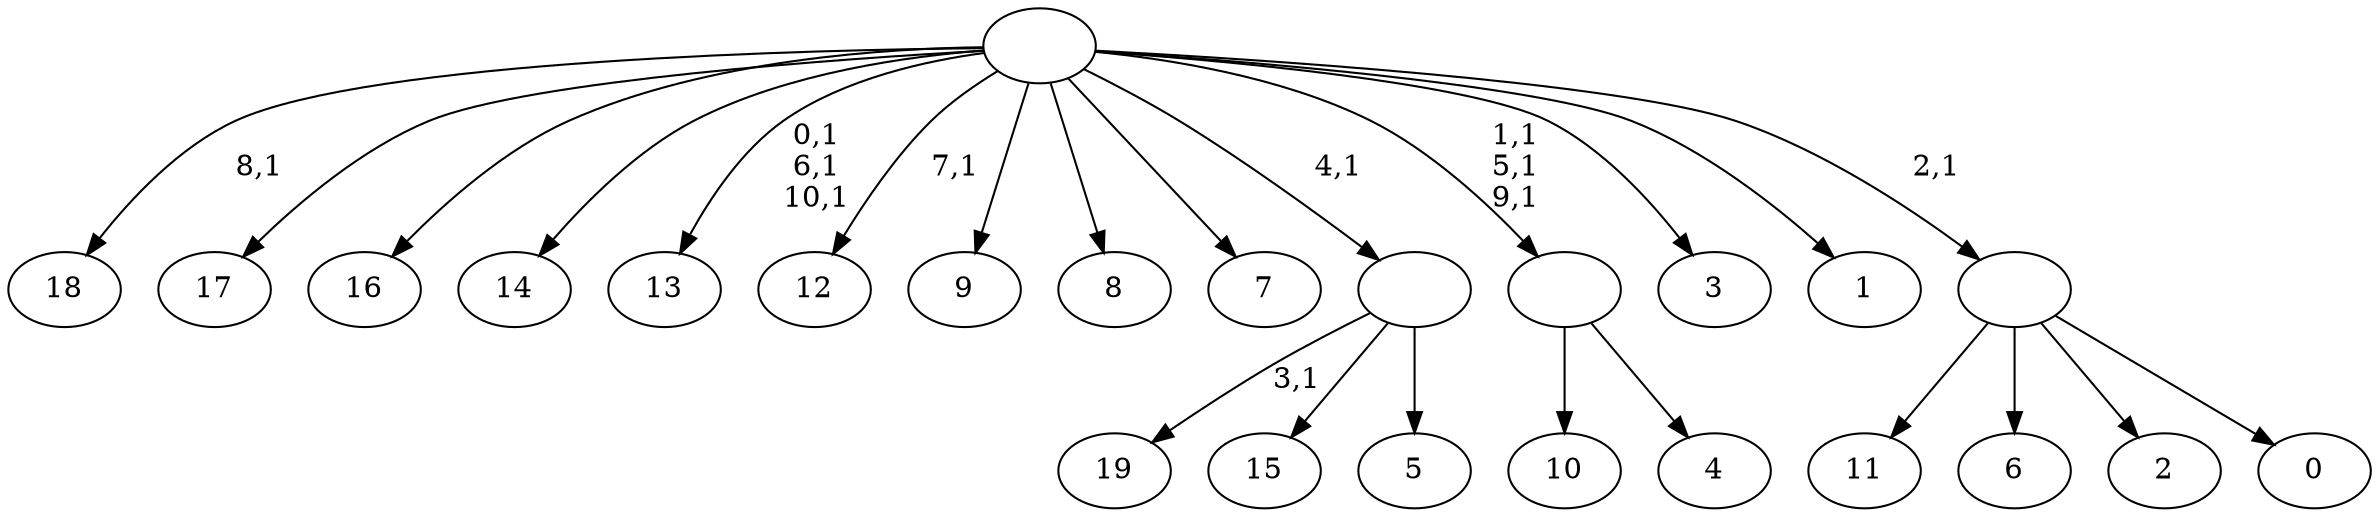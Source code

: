 digraph T {
	31 [label="19"]
	29 [label="18"]
	27 [label="17"]
	26 [label="16"]
	25 [label="15"]
	24 [label="14"]
	23 [label="13"]
	19 [label="12"]
	17 [label="11"]
	16 [label="10"]
	15 [label="9"]
	14 [label="8"]
	13 [label="7"]
	12 [label="6"]
	11 [label="5"]
	10 [label=""]
	9 [label="4"]
	8 [label=""]
	5 [label="3"]
	4 [label="2"]
	3 [label="1"]
	2 [label="0"]
	1 [label=""]
	0 [label=""]
	10 -> 31 [label="3,1"]
	10 -> 25 [label=""]
	10 -> 11 [label=""]
	8 -> 16 [label=""]
	8 -> 9 [label=""]
	1 -> 17 [label=""]
	1 -> 12 [label=""]
	1 -> 4 [label=""]
	1 -> 2 [label=""]
	0 -> 8 [label="1,1\n5,1\n9,1"]
	0 -> 19 [label="7,1"]
	0 -> 23 [label="0,1\n6,1\n10,1"]
	0 -> 29 [label="8,1"]
	0 -> 27 [label=""]
	0 -> 26 [label=""]
	0 -> 24 [label=""]
	0 -> 15 [label=""]
	0 -> 14 [label=""]
	0 -> 13 [label=""]
	0 -> 10 [label="4,1"]
	0 -> 5 [label=""]
	0 -> 3 [label=""]
	0 -> 1 [label="2,1"]
}
